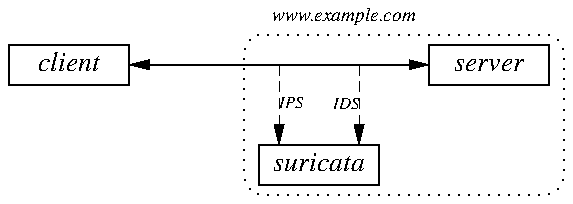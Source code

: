 .PS
#######################
bw=.6; bh=.2; mv_dist=.3
#######################
right
C:box "\fIclient\fR" wid bw ht bh
move mv_dist * 5
S:box "\fIserver\fR" wid bw ht bh

COMM:spline from C.e to S.w <-> 

SURICATA: box "\fIsuricata\fR" wid bw ht bh at  COMM.c + (.2, -.5)

L:line from S.sw to SURICATA.ne invisible
B:box at L.c wid 1.6 ht bh * 4 rad .1 dotted
box "\fI\s7www.example.com\fR" at B.n + (-.3, .1) invisible

line dashed "\fI\s6IDS\fR" rjust  from COMM.c + (.4, 0) to SURICATA.n + (0.2, 0) -> 
line dashed "\fI\s6IPS\fR" ljust  from COMM.c + (.0, 0) to SURICATA.n + (-0.2, 0) -> 
.PE
